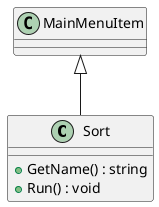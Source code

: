 @startuml
class Sort {
    + GetName() : string
    + Run() : void
}
MainMenuItem <|-- Sort
@enduml
